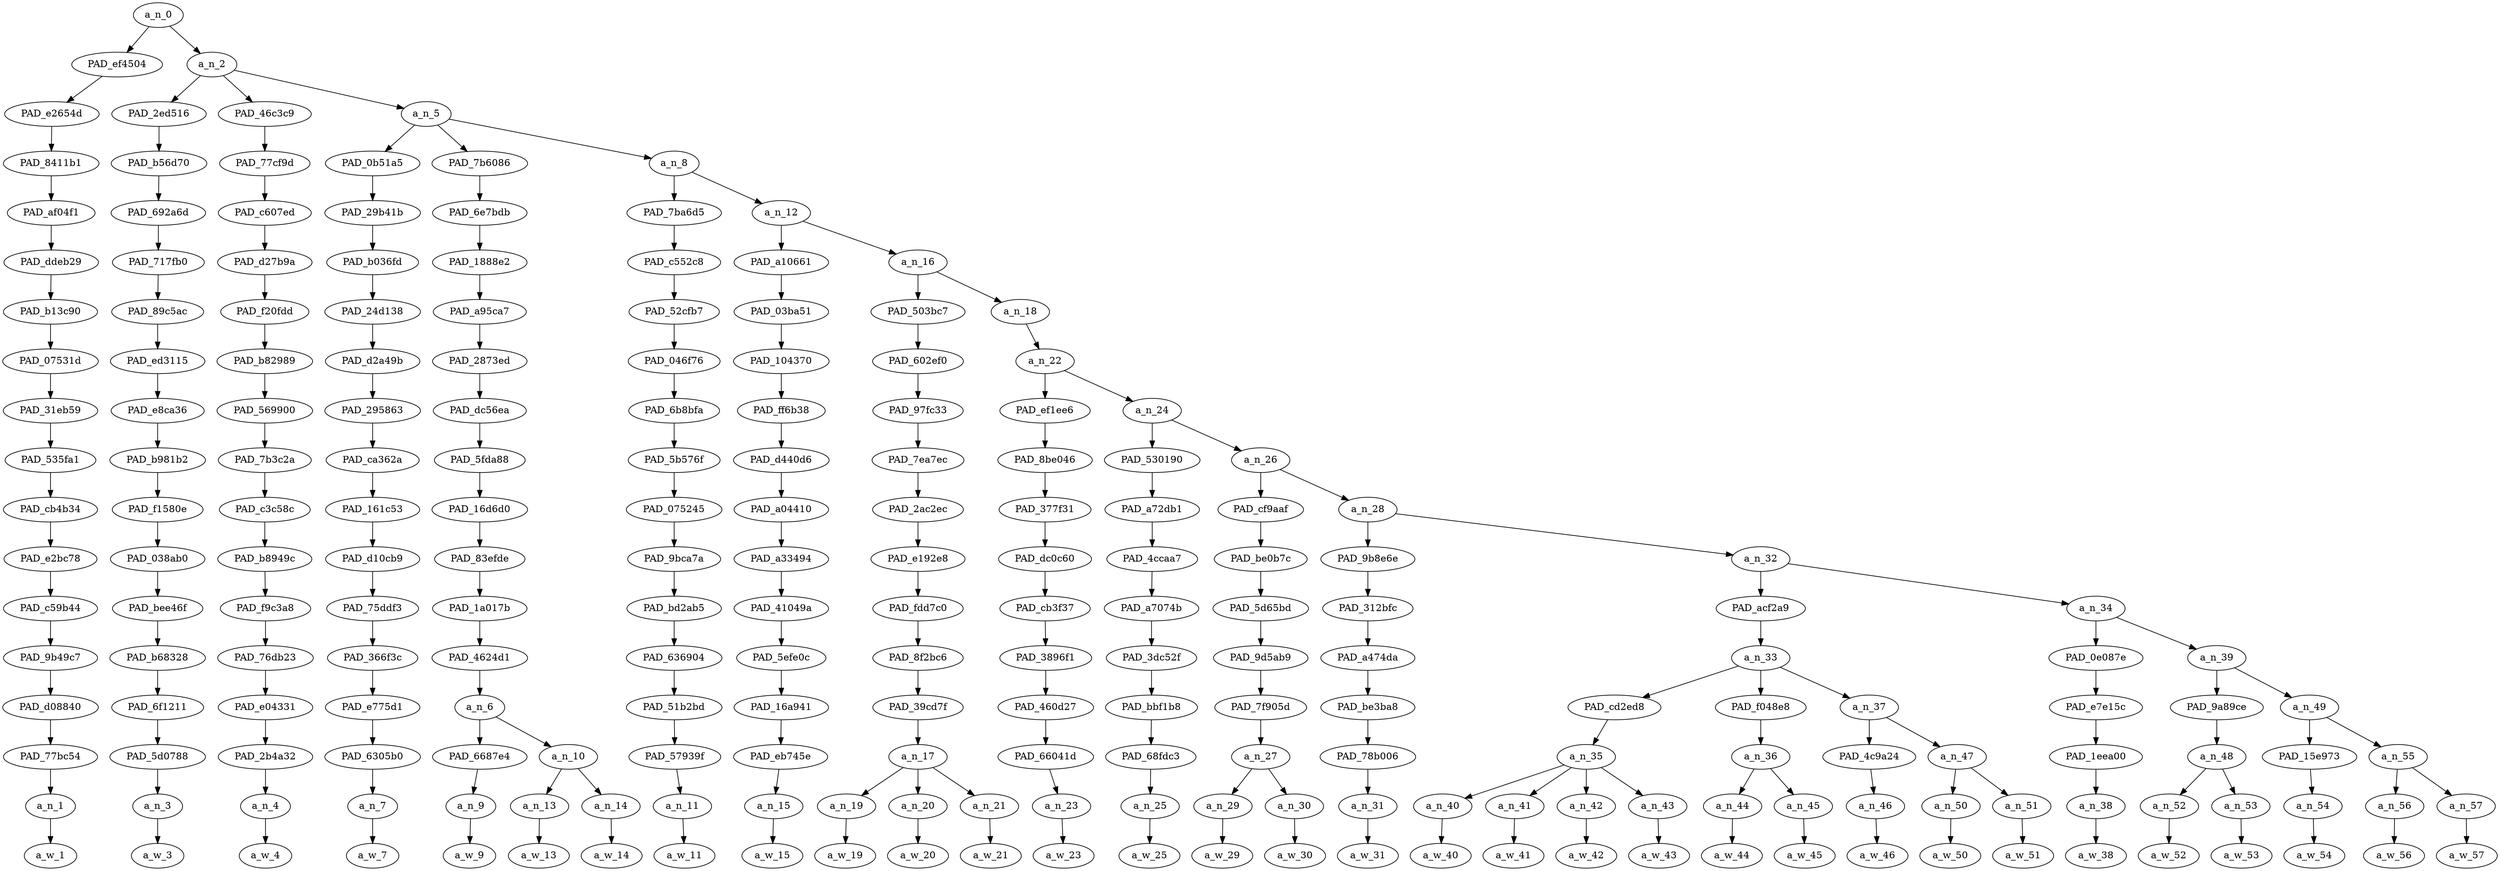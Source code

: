 strict digraph "" {
	a_n_0	[div_dir=1,
		index=0,
		level=17,
		pos="1.5109727647569446,17!",
		text_span="[0, 1, 2, 3, 4, 5, 6, 7, 8, 9, 10, 11, 12, 13, 14, 15, 16, 17, 18, 19, 20, 21, 22, 23, 24, 25, 26, 27, 28, 29, 30, 31]",
		value=0.99999999];
	PAD_ef4504	[div_dir=1,
		index=0,
		level=16,
		pos="0.0,16!",
		text_span="[0]",
		value=0.02960644];
	a_n_0 -> PAD_ef4504;
	a_n_2	[div_dir=1,
		index=1,
		level=16,
		pos="3.0219455295138893,16!",
		text_span="[1, 2, 3, 4, 5, 6, 7, 8, 9, 10, 11, 12, 13, 14, 15, 16, 17, 18, 19, 20, 21, 22, 23, 24, 25, 26, 27, 28, 29, 30, 31]",
		value=0.96975521];
	a_n_0 -> a_n_2;
	PAD_e2654d	[div_dir=1,
		index=0,
		level=15,
		pos="0.0,15!",
		text_span="[0]",
		value=0.02960644];
	PAD_ef4504 -> PAD_e2654d;
	PAD_8411b1	[div_dir=1,
		index=0,
		level=14,
		pos="0.0,14!",
		text_span="[0]",
		value=0.02960644];
	PAD_e2654d -> PAD_8411b1;
	PAD_af04f1	[div_dir=1,
		index=0,
		level=13,
		pos="0.0,13!",
		text_span="[0]",
		value=0.02960644];
	PAD_8411b1 -> PAD_af04f1;
	PAD_ddeb29	[div_dir=1,
		index=0,
		level=12,
		pos="0.0,12!",
		text_span="[0]",
		value=0.02960644];
	PAD_af04f1 -> PAD_ddeb29;
	PAD_b13c90	[div_dir=1,
		index=0,
		level=11,
		pos="0.0,11!",
		text_span="[0]",
		value=0.02960644];
	PAD_ddeb29 -> PAD_b13c90;
	PAD_07531d	[div_dir=1,
		index=0,
		level=10,
		pos="0.0,10!",
		text_span="[0]",
		value=0.02960644];
	PAD_b13c90 -> PAD_07531d;
	PAD_31eb59	[div_dir=1,
		index=0,
		level=9,
		pos="0.0,9!",
		text_span="[0]",
		value=0.02960644];
	PAD_07531d -> PAD_31eb59;
	PAD_535fa1	[div_dir=1,
		index=0,
		level=8,
		pos="0.0,8!",
		text_span="[0]",
		value=0.02960644];
	PAD_31eb59 -> PAD_535fa1;
	PAD_cb4b34	[div_dir=1,
		index=0,
		level=7,
		pos="0.0,7!",
		text_span="[0]",
		value=0.02960644];
	PAD_535fa1 -> PAD_cb4b34;
	PAD_e2bc78	[div_dir=1,
		index=0,
		level=6,
		pos="0.0,6!",
		text_span="[0]",
		value=0.02960644];
	PAD_cb4b34 -> PAD_e2bc78;
	PAD_c59b44	[div_dir=1,
		index=0,
		level=5,
		pos="0.0,5!",
		text_span="[0]",
		value=0.02960644];
	PAD_e2bc78 -> PAD_c59b44;
	PAD_9b49c7	[div_dir=1,
		index=0,
		level=4,
		pos="0.0,4!",
		text_span="[0]",
		value=0.02960644];
	PAD_c59b44 -> PAD_9b49c7;
	PAD_d08840	[div_dir=1,
		index=0,
		level=3,
		pos="0.0,3!",
		text_span="[0]",
		value=0.02960644];
	PAD_9b49c7 -> PAD_d08840;
	PAD_77bc54	[div_dir=1,
		index=0,
		level=2,
		pos="0.0,2!",
		text_span="[0]",
		value=0.02960644];
	PAD_d08840 -> PAD_77bc54;
	a_n_1	[div_dir=1,
		index=0,
		level=1,
		pos="0.0,1!",
		text_span="[0]",
		value=0.02960644];
	PAD_77bc54 -> a_n_1;
	a_w_1	[div_dir=0,
		index=0,
		level=0,
		pos="0,0!",
		text_span="[0]",
		value=i];
	a_n_1 -> a_w_1;
	PAD_2ed516	[div_dir=-1,
		index=1,
		level=15,
		pos="1.0,15!",
		text_span="[1]",
		value=0.02002562];
	a_n_2 -> PAD_2ed516;
	PAD_46c3c9	[div_dir=-1,
		index=2,
		level=15,
		pos="2.0,15!",
		text_span="[2]",
		value=0.01710871];
	a_n_2 -> PAD_46c3c9;
	a_n_5	[div_dir=1,
		index=3,
		level=15,
		pos="6.065836588541667,15!",
		text_span="[3, 4, 5, 6, 7, 8, 9, 10, 11, 12, 13, 14, 15, 16, 17, 18, 19, 20, 21, 22, 23, 24, 25, 26, 27, 28, 29, 30, 31]",
		value=0.93202121];
	a_n_2 -> a_n_5;
	PAD_b56d70	[div_dir=-1,
		index=1,
		level=14,
		pos="1.0,14!",
		text_span="[1]",
		value=0.02002562];
	PAD_2ed516 -> PAD_b56d70;
	PAD_692a6d	[div_dir=-1,
		index=1,
		level=13,
		pos="1.0,13!",
		text_span="[1]",
		value=0.02002562];
	PAD_b56d70 -> PAD_692a6d;
	PAD_717fb0	[div_dir=-1,
		index=1,
		level=12,
		pos="1.0,12!",
		text_span="[1]",
		value=0.02002562];
	PAD_692a6d -> PAD_717fb0;
	PAD_89c5ac	[div_dir=-1,
		index=1,
		level=11,
		pos="1.0,11!",
		text_span="[1]",
		value=0.02002562];
	PAD_717fb0 -> PAD_89c5ac;
	PAD_ed3115	[div_dir=-1,
		index=1,
		level=10,
		pos="1.0,10!",
		text_span="[1]",
		value=0.02002562];
	PAD_89c5ac -> PAD_ed3115;
	PAD_e8ca36	[div_dir=-1,
		index=1,
		level=9,
		pos="1.0,9!",
		text_span="[1]",
		value=0.02002562];
	PAD_ed3115 -> PAD_e8ca36;
	PAD_b981b2	[div_dir=-1,
		index=1,
		level=8,
		pos="1.0,8!",
		text_span="[1]",
		value=0.02002562];
	PAD_e8ca36 -> PAD_b981b2;
	PAD_f1580e	[div_dir=-1,
		index=1,
		level=7,
		pos="1.0,7!",
		text_span="[1]",
		value=0.02002562];
	PAD_b981b2 -> PAD_f1580e;
	PAD_038ab0	[div_dir=-1,
		index=1,
		level=6,
		pos="1.0,6!",
		text_span="[1]",
		value=0.02002562];
	PAD_f1580e -> PAD_038ab0;
	PAD_bee46f	[div_dir=-1,
		index=1,
		level=5,
		pos="1.0,5!",
		text_span="[1]",
		value=0.02002562];
	PAD_038ab0 -> PAD_bee46f;
	PAD_b68328	[div_dir=-1,
		index=1,
		level=4,
		pos="1.0,4!",
		text_span="[1]",
		value=0.02002562];
	PAD_bee46f -> PAD_b68328;
	PAD_6f1211	[div_dir=-1,
		index=1,
		level=3,
		pos="1.0,3!",
		text_span="[1]",
		value=0.02002562];
	PAD_b68328 -> PAD_6f1211;
	PAD_5d0788	[div_dir=-1,
		index=1,
		level=2,
		pos="1.0,2!",
		text_span="[1]",
		value=0.02002562];
	PAD_6f1211 -> PAD_5d0788;
	a_n_3	[div_dir=-1,
		index=1,
		level=1,
		pos="1.0,1!",
		text_span="[1]",
		value=0.02002562];
	PAD_5d0788 -> a_n_3;
	a_w_3	[div_dir=0,
		index=1,
		level=0,
		pos="1,0!",
		text_span="[1]",
		value=did];
	a_n_3 -> a_w_3;
	PAD_77cf9d	[div_dir=-1,
		index=2,
		level=14,
		pos="2.0,14!",
		text_span="[2]",
		value=0.01710871];
	PAD_46c3c9 -> PAD_77cf9d;
	PAD_c607ed	[div_dir=-1,
		index=2,
		level=13,
		pos="2.0,13!",
		text_span="[2]",
		value=0.01710871];
	PAD_77cf9d -> PAD_c607ed;
	PAD_d27b9a	[div_dir=-1,
		index=2,
		level=12,
		pos="2.0,12!",
		text_span="[2]",
		value=0.01710871];
	PAD_c607ed -> PAD_d27b9a;
	PAD_f20fdd	[div_dir=-1,
		index=2,
		level=11,
		pos="2.0,11!",
		text_span="[2]",
		value=0.01710871];
	PAD_d27b9a -> PAD_f20fdd;
	PAD_b82989	[div_dir=-1,
		index=2,
		level=10,
		pos="2.0,10!",
		text_span="[2]",
		value=0.01710871];
	PAD_f20fdd -> PAD_b82989;
	PAD_569900	[div_dir=-1,
		index=2,
		level=9,
		pos="2.0,9!",
		text_span="[2]",
		value=0.01710871];
	PAD_b82989 -> PAD_569900;
	PAD_7b3c2a	[div_dir=-1,
		index=2,
		level=8,
		pos="2.0,8!",
		text_span="[2]",
		value=0.01710871];
	PAD_569900 -> PAD_7b3c2a;
	PAD_c3c58c	[div_dir=-1,
		index=2,
		level=7,
		pos="2.0,7!",
		text_span="[2]",
		value=0.01710871];
	PAD_7b3c2a -> PAD_c3c58c;
	PAD_b8949c	[div_dir=-1,
		index=2,
		level=6,
		pos="2.0,6!",
		text_span="[2]",
		value=0.01710871];
	PAD_c3c58c -> PAD_b8949c;
	PAD_f9c3a8	[div_dir=-1,
		index=2,
		level=5,
		pos="2.0,5!",
		text_span="[2]",
		value=0.01710871];
	PAD_b8949c -> PAD_f9c3a8;
	PAD_76db23	[div_dir=-1,
		index=2,
		level=4,
		pos="2.0,4!",
		text_span="[2]",
		value=0.01710871];
	PAD_f9c3a8 -> PAD_76db23;
	PAD_e04331	[div_dir=-1,
		index=2,
		level=3,
		pos="2.0,3!",
		text_span="[2]",
		value=0.01710871];
	PAD_76db23 -> PAD_e04331;
	PAD_2b4a32	[div_dir=-1,
		index=2,
		level=2,
		pos="2.0,2!",
		text_span="[2]",
		value=0.01710871];
	PAD_e04331 -> PAD_2b4a32;
	a_n_4	[div_dir=-1,
		index=2,
		level=1,
		pos="2.0,1!",
		text_span="[2]",
		value=0.01710871];
	PAD_2b4a32 -> a_n_4;
	a_w_4	[div_dir=0,
		index=2,
		level=0,
		pos="2,0!",
		text_span="[2]",
		value=not];
	a_n_4 -> a_w_4;
	PAD_0b51a5	[div_dir=1,
		index=4,
		level=14,
		pos="6.0,14!",
		text_span="[6]",
		value=0.01868233];
	a_n_5 -> PAD_0b51a5;
	PAD_7b6086	[div_dir=1,
		index=3,
		level=14,
		pos="3.75,14!",
		text_span="[3, 4, 5]",
		value=0.07658399];
	a_n_5 -> PAD_7b6086;
	a_n_8	[div_dir=1,
		index=5,
		level=14,
		pos="8.447509765625,14!",
		text_span="[7, 8, 9, 10, 11, 12, 13, 14, 15, 16, 17, 18, 19, 20, 21, 22, 23, 24, 25, 26, 27, 28, 29, 30, 31]",
		value=0.83612516];
	a_n_5 -> a_n_8;
	PAD_29b41b	[div_dir=1,
		index=4,
		level=13,
		pos="6.0,13!",
		text_span="[6]",
		value=0.01868233];
	PAD_0b51a5 -> PAD_29b41b;
	PAD_b036fd	[div_dir=1,
		index=4,
		level=12,
		pos="6.0,12!",
		text_span="[6]",
		value=0.01868233];
	PAD_29b41b -> PAD_b036fd;
	PAD_24d138	[div_dir=1,
		index=4,
		level=11,
		pos="6.0,11!",
		text_span="[6]",
		value=0.01868233];
	PAD_b036fd -> PAD_24d138;
	PAD_d2a49b	[div_dir=1,
		index=4,
		level=10,
		pos="6.0,10!",
		text_span="[6]",
		value=0.01868233];
	PAD_24d138 -> PAD_d2a49b;
	PAD_295863	[div_dir=1,
		index=4,
		level=9,
		pos="6.0,9!",
		text_span="[6]",
		value=0.01868233];
	PAD_d2a49b -> PAD_295863;
	PAD_ca362a	[div_dir=1,
		index=4,
		level=8,
		pos="6.0,8!",
		text_span="[6]",
		value=0.01868233];
	PAD_295863 -> PAD_ca362a;
	PAD_161c53	[div_dir=1,
		index=4,
		level=7,
		pos="6.0,7!",
		text_span="[6]",
		value=0.01868233];
	PAD_ca362a -> PAD_161c53;
	PAD_d10cb9	[div_dir=1,
		index=4,
		level=6,
		pos="6.0,6!",
		text_span="[6]",
		value=0.01868233];
	PAD_161c53 -> PAD_d10cb9;
	PAD_75ddf3	[div_dir=1,
		index=4,
		level=5,
		pos="6.0,5!",
		text_span="[6]",
		value=0.01868233];
	PAD_d10cb9 -> PAD_75ddf3;
	PAD_366f3c	[div_dir=1,
		index=4,
		level=4,
		pos="6.0,4!",
		text_span="[6]",
		value=0.01868233];
	PAD_75ddf3 -> PAD_366f3c;
	PAD_e775d1	[div_dir=1,
		index=4,
		level=3,
		pos="6.0,3!",
		text_span="[6]",
		value=0.01868233];
	PAD_366f3c -> PAD_e775d1;
	PAD_6305b0	[div_dir=1,
		index=5,
		level=2,
		pos="6.0,2!",
		text_span="[6]",
		value=0.01868233];
	PAD_e775d1 -> PAD_6305b0;
	a_n_7	[div_dir=1,
		index=6,
		level=1,
		pos="6.0,1!",
		text_span="[6]",
		value=0.01868233];
	PAD_6305b0 -> a_n_7;
	a_w_7	[div_dir=0,
		index=6,
		level=0,
		pos="6,0!",
		text_span="[6]",
		value=nor];
	a_n_7 -> a_w_7;
	PAD_6e7bdb	[div_dir=1,
		index=3,
		level=13,
		pos="3.75,13!",
		text_span="[3, 4, 5]",
		value=0.07658399];
	PAD_7b6086 -> PAD_6e7bdb;
	PAD_1888e2	[div_dir=1,
		index=3,
		level=12,
		pos="3.75,12!",
		text_span="[3, 4, 5]",
		value=0.07658399];
	PAD_6e7bdb -> PAD_1888e2;
	PAD_a95ca7	[div_dir=1,
		index=3,
		level=11,
		pos="3.75,11!",
		text_span="[3, 4, 5]",
		value=0.07658399];
	PAD_1888e2 -> PAD_a95ca7;
	PAD_2873ed	[div_dir=1,
		index=3,
		level=10,
		pos="3.75,10!",
		text_span="[3, 4, 5]",
		value=0.07658399];
	PAD_a95ca7 -> PAD_2873ed;
	PAD_dc56ea	[div_dir=1,
		index=3,
		level=9,
		pos="3.75,9!",
		text_span="[3, 4, 5]",
		value=0.07658399];
	PAD_2873ed -> PAD_dc56ea;
	PAD_5fda88	[div_dir=1,
		index=3,
		level=8,
		pos="3.75,8!",
		text_span="[3, 4, 5]",
		value=0.07658399];
	PAD_dc56ea -> PAD_5fda88;
	PAD_16d6d0	[div_dir=1,
		index=3,
		level=7,
		pos="3.75,7!",
		text_span="[3, 4, 5]",
		value=0.07658399];
	PAD_5fda88 -> PAD_16d6d0;
	PAD_83efde	[div_dir=1,
		index=3,
		level=6,
		pos="3.75,6!",
		text_span="[3, 4, 5]",
		value=0.07658399];
	PAD_16d6d0 -> PAD_83efde;
	PAD_1a017b	[div_dir=1,
		index=3,
		level=5,
		pos="3.75,5!",
		text_span="[3, 4, 5]",
		value=0.07658399];
	PAD_83efde -> PAD_1a017b;
	PAD_4624d1	[div_dir=1,
		index=3,
		level=4,
		pos="3.75,4!",
		text_span="[3, 4, 5]",
		value=0.07658399];
	PAD_1a017b -> PAD_4624d1;
	a_n_6	[div_dir=1,
		index=3,
		level=3,
		pos="3.75,3!",
		text_span="[3, 4, 5]",
		value=0.07658399];
	PAD_4624d1 -> a_n_6;
	PAD_6687e4	[div_dir=1,
		index=3,
		level=2,
		pos="3.0,2!",
		text_span="[3]",
		value=0.02131517];
	a_n_6 -> PAD_6687e4;
	a_n_10	[div_dir=1,
		index=4,
		level=2,
		pos="4.5,2!",
		text_span="[4, 5]",
		value=0.05513749];
	a_n_6 -> a_n_10;
	a_n_9	[div_dir=1,
		index=3,
		level=1,
		pos="3.0,1!",
		text_span="[3]",
		value=0.02131517];
	PAD_6687e4 -> a_n_9;
	a_w_9	[div_dir=0,
		index=3,
		level=0,
		pos="3,0!",
		text_span="[3]",
		value=ask];
	a_n_9 -> a_w_9;
	a_n_13	[div_dir=1,
		index=4,
		level=1,
		pos="4.0,1!",
		text_span="[4]",
		value=0.02720914];
	a_n_10 -> a_n_13;
	a_n_14	[div_dir=1,
		index=5,
		level=1,
		pos="5.0,1!",
		text_span="[5]",
		value=0.02777669];
	a_n_10 -> a_n_14;
	a_w_13	[div_dir=0,
		index=4,
		level=0,
		pos="4,0!",
		text_span="[4]",
		value=shit];
	a_n_13 -> a_w_13;
	a_w_14	[div_dir=0,
		index=5,
		level=0,
		pos="5,0!",
		text_span="[5]",
		value=lip];
	a_n_14 -> a_w_14;
	PAD_7ba6d5	[div_dir=1,
		index=5,
		level=13,
		pos="7.0,13!",
		text_span="[7]",
		value=0.01632071];
	a_n_8 -> PAD_7ba6d5;
	a_n_12	[div_dir=1,
		index=6,
		level=13,
		pos="9.89501953125,13!",
		text_span="[8, 9, 10, 11, 12, 13, 14, 15, 16, 17, 18, 19, 20, 21, 22, 23, 24, 25, 26, 27, 28, 29, 30, 31]",
		value=0.81919196];
	a_n_8 -> a_n_12;
	PAD_c552c8	[div_dir=1,
		index=5,
		level=12,
		pos="7.0,12!",
		text_span="[7]",
		value=0.01632071];
	PAD_7ba6d5 -> PAD_c552c8;
	PAD_52cfb7	[div_dir=1,
		index=5,
		level=11,
		pos="7.0,11!",
		text_span="[7]",
		value=0.01632071];
	PAD_c552c8 -> PAD_52cfb7;
	PAD_046f76	[div_dir=1,
		index=5,
		level=10,
		pos="7.0,10!",
		text_span="[7]",
		value=0.01632071];
	PAD_52cfb7 -> PAD_046f76;
	PAD_6b8bfa	[div_dir=1,
		index=5,
		level=9,
		pos="7.0,9!",
		text_span="[7]",
		value=0.01632071];
	PAD_046f76 -> PAD_6b8bfa;
	PAD_5b576f	[div_dir=1,
		index=5,
		level=8,
		pos="7.0,8!",
		text_span="[7]",
		value=0.01632071];
	PAD_6b8bfa -> PAD_5b576f;
	PAD_075245	[div_dir=1,
		index=5,
		level=7,
		pos="7.0,7!",
		text_span="[7]",
		value=0.01632071];
	PAD_5b576f -> PAD_075245;
	PAD_9bca7a	[div_dir=1,
		index=5,
		level=6,
		pos="7.0,6!",
		text_span="[7]",
		value=0.01632071];
	PAD_075245 -> PAD_9bca7a;
	PAD_bd2ab5	[div_dir=1,
		index=5,
		level=5,
		pos="7.0,5!",
		text_span="[7]",
		value=0.01632071];
	PAD_9bca7a -> PAD_bd2ab5;
	PAD_636904	[div_dir=1,
		index=5,
		level=4,
		pos="7.0,4!",
		text_span="[7]",
		value=0.01632071];
	PAD_bd2ab5 -> PAD_636904;
	PAD_51b2bd	[div_dir=1,
		index=5,
		level=3,
		pos="7.0,3!",
		text_span="[7]",
		value=0.01632071];
	PAD_636904 -> PAD_51b2bd;
	PAD_57939f	[div_dir=1,
		index=6,
		level=2,
		pos="7.0,2!",
		text_span="[7]",
		value=0.01632071];
	PAD_51b2bd -> PAD_57939f;
	a_n_11	[div_dir=1,
		index=7,
		level=1,
		pos="7.0,1!",
		text_span="[7]",
		value=0.01632071];
	PAD_57939f -> a_n_11;
	a_w_11	[div_dir=0,
		index=7,
		level=0,
		pos="7,0!",
		text_span="[7]",
		value=care];
	a_n_11 -> a_w_11;
	PAD_a10661	[div_dir=1,
		index=6,
		level=12,
		pos="8.0,12!",
		text_span="[8]",
		value=0.01563199];
	a_n_12 -> PAD_a10661;
	a_n_16	[div_dir=1,
		index=7,
		level=12,
		pos="11.7900390625,12!",
		text_span="[9, 10, 11, 12, 13, 14, 15, 16, 17, 18, 19, 20, 21, 22, 23, 24, 25, 26, 27, 28, 29, 30, 31]",
		value=0.80295313];
	a_n_12 -> a_n_16;
	PAD_03ba51	[div_dir=1,
		index=6,
		level=11,
		pos="8.0,11!",
		text_span="[8]",
		value=0.01563199];
	PAD_a10661 -> PAD_03ba51;
	PAD_104370	[div_dir=1,
		index=6,
		level=10,
		pos="8.0,10!",
		text_span="[8]",
		value=0.01563199];
	PAD_03ba51 -> PAD_104370;
	PAD_ff6b38	[div_dir=1,
		index=6,
		level=9,
		pos="8.0,9!",
		text_span="[8]",
		value=0.01563199];
	PAD_104370 -> PAD_ff6b38;
	PAD_d440d6	[div_dir=1,
		index=6,
		level=8,
		pos="8.0,8!",
		text_span="[8]",
		value=0.01563199];
	PAD_ff6b38 -> PAD_d440d6;
	PAD_a04410	[div_dir=1,
		index=6,
		level=7,
		pos="8.0,7!",
		text_span="[8]",
		value=0.01563199];
	PAD_d440d6 -> PAD_a04410;
	PAD_a33494	[div_dir=1,
		index=6,
		level=6,
		pos="8.0,6!",
		text_span="[8]",
		value=0.01563199];
	PAD_a04410 -> PAD_a33494;
	PAD_41049a	[div_dir=1,
		index=6,
		level=5,
		pos="8.0,5!",
		text_span="[8]",
		value=0.01563199];
	PAD_a33494 -> PAD_41049a;
	PAD_5efe0c	[div_dir=1,
		index=6,
		level=4,
		pos="8.0,4!",
		text_span="[8]",
		value=0.01563199];
	PAD_41049a -> PAD_5efe0c;
	PAD_16a941	[div_dir=1,
		index=6,
		level=3,
		pos="8.0,3!",
		text_span="[8]",
		value=0.01563199];
	PAD_5efe0c -> PAD_16a941;
	PAD_eb745e	[div_dir=1,
		index=7,
		level=2,
		pos="8.0,2!",
		text_span="[8]",
		value=0.01563199];
	PAD_16a941 -> PAD_eb745e;
	a_n_15	[div_dir=1,
		index=8,
		level=1,
		pos="8.0,1!",
		text_span="[8]",
		value=0.01563199];
	PAD_eb745e -> a_n_15;
	a_w_15	[div_dir=0,
		index=8,
		level=0,
		pos="8,0!",
		text_span="[8]",
		value=what];
	a_n_15 -> a_w_15;
	PAD_503bc7	[div_dir=1,
		index=7,
		level=11,
		pos="10.0,11!",
		text_span="[9, 10, 11]",
		value=0.06435684];
	a_n_16 -> PAD_503bc7;
	a_n_18	[div_dir=1,
		index=8,
		level=11,
		pos="13.580078125,11!",
		text_span="[12, 13, 14, 15, 16, 17, 18, 19, 20, 21, 22, 23, 24, 25, 26, 27, 28, 29, 30, 31]",
		value=0.73799173];
	a_n_16 -> a_n_18;
	PAD_602ef0	[div_dir=1,
		index=7,
		level=10,
		pos="10.0,10!",
		text_span="[9, 10, 11]",
		value=0.06435684];
	PAD_503bc7 -> PAD_602ef0;
	PAD_97fc33	[div_dir=1,
		index=7,
		level=9,
		pos="10.0,9!",
		text_span="[9, 10, 11]",
		value=0.06435684];
	PAD_602ef0 -> PAD_97fc33;
	PAD_7ea7ec	[div_dir=1,
		index=7,
		level=8,
		pos="10.0,8!",
		text_span="[9, 10, 11]",
		value=0.06435684];
	PAD_97fc33 -> PAD_7ea7ec;
	PAD_2ac2ec	[div_dir=1,
		index=7,
		level=7,
		pos="10.0,7!",
		text_span="[9, 10, 11]",
		value=0.06435684];
	PAD_7ea7ec -> PAD_2ac2ec;
	PAD_e192e8	[div_dir=1,
		index=7,
		level=6,
		pos="10.0,6!",
		text_span="[9, 10, 11]",
		value=0.06435684];
	PAD_2ac2ec -> PAD_e192e8;
	PAD_fdd7c0	[div_dir=1,
		index=7,
		level=5,
		pos="10.0,5!",
		text_span="[9, 10, 11]",
		value=0.06435684];
	PAD_e192e8 -> PAD_fdd7c0;
	PAD_8f2bc6	[div_dir=1,
		index=7,
		level=4,
		pos="10.0,4!",
		text_span="[9, 10, 11]",
		value=0.06435684];
	PAD_fdd7c0 -> PAD_8f2bc6;
	PAD_39cd7f	[div_dir=1,
		index=7,
		level=3,
		pos="10.0,3!",
		text_span="[9, 10, 11]",
		value=0.06435684];
	PAD_8f2bc6 -> PAD_39cd7f;
	a_n_17	[div_dir=1,
		index=8,
		level=2,
		pos="10.0,2!",
		text_span="[9, 10, 11]",
		value=0.06435684];
	PAD_39cd7f -> a_n_17;
	a_n_19	[div_dir=1,
		index=9,
		level=1,
		pos="9.0,1!",
		text_span="[9]",
		value=0.01975381];
	a_n_17 -> a_n_19;
	a_n_20	[div_dir=1,
		index=10,
		level=1,
		pos="10.0,1!",
		text_span="[10]",
		value=0.02135908];
	a_n_17 -> a_n_20;
	a_n_21	[div_dir=-1,
		index=11,
		level=1,
		pos="11.0,1!",
		text_span="[11]",
		value=0.02310717];
	a_n_17 -> a_n_21;
	a_w_19	[div_dir=0,
		index=9,
		level=0,
		pos="9,0!",
		text_span="[9]",
		value=your];
	a_n_19 -> a_w_19;
	a_w_20	[div_dir=0,
		index=10,
		level=0,
		pos="10,0!",
		text_span="[10]",
		value=political];
	a_n_20 -> a_w_20;
	a_w_21	[div_dir=0,
		index=11,
		level=0,
		pos="11,0!",
		text_span="[11]",
		value=persuasion];
	a_n_21 -> a_w_21;
	a_n_22	[div_dir=1,
		index=8,
		level=10,
		pos="13.580078125,10!",
		text_span="[12, 13, 14, 15, 16, 17, 18, 19, 20, 21, 22, 23, 24, 25, 26, 27, 28, 29, 30, 31]",
		value=0.73739960];
	a_n_18 -> a_n_22;
	PAD_ef1ee6	[div_dir=1,
		index=8,
		level=9,
		pos="12.0,9!",
		text_span="[12]",
		value=0.02097756];
	a_n_22 -> PAD_ef1ee6;
	a_n_24	[div_dir=1,
		index=9,
		level=9,
		pos="15.16015625,9!",
		text_span="[13, 14, 15, 16, 17, 18, 19, 20, 21, 22, 23, 24, 25, 26, 27, 28, 29, 30, 31]",
		value=0.71582990];
	a_n_22 -> a_n_24;
	PAD_8be046	[div_dir=1,
		index=8,
		level=8,
		pos="12.0,8!",
		text_span="[12]",
		value=0.02097756];
	PAD_ef1ee6 -> PAD_8be046;
	PAD_377f31	[div_dir=1,
		index=8,
		level=7,
		pos="12.0,7!",
		text_span="[12]",
		value=0.02097756];
	PAD_8be046 -> PAD_377f31;
	PAD_dc0c60	[div_dir=1,
		index=8,
		level=6,
		pos="12.0,6!",
		text_span="[12]",
		value=0.02097756];
	PAD_377f31 -> PAD_dc0c60;
	PAD_cb3f37	[div_dir=1,
		index=8,
		level=5,
		pos="12.0,5!",
		text_span="[12]",
		value=0.02097756];
	PAD_dc0c60 -> PAD_cb3f37;
	PAD_3896f1	[div_dir=1,
		index=8,
		level=4,
		pos="12.0,4!",
		text_span="[12]",
		value=0.02097756];
	PAD_cb3f37 -> PAD_3896f1;
	PAD_460d27	[div_dir=1,
		index=8,
		level=3,
		pos="12.0,3!",
		text_span="[12]",
		value=0.02097756];
	PAD_3896f1 -> PAD_460d27;
	PAD_66041d	[div_dir=1,
		index=9,
		level=2,
		pos="12.0,2!",
		text_span="[12]",
		value=0.02097756];
	PAD_460d27 -> PAD_66041d;
	a_n_23	[div_dir=1,
		index=12,
		level=1,
		pos="12.0,1!",
		text_span="[12]",
		value=0.02097756];
	PAD_66041d -> a_n_23;
	a_w_23	[div_dir=0,
		index=12,
		level=0,
		pos="12,0!",
		text_span="[12]",
		value=you];
	a_n_23 -> a_w_23;
	PAD_530190	[div_dir=1,
		index=9,
		level=8,
		pos="13.0,8!",
		text_span="[13]",
		value=0.01888606];
	a_n_24 -> PAD_530190;
	a_n_26	[div_dir=1,
		index=10,
		level=8,
		pos="17.3203125,8!",
		text_span="[14, 15, 16, 17, 18, 19, 20, 21, 22, 23, 24, 25, 26, 27, 28, 29, 30, 31]",
		value=0.69636115];
	a_n_24 -> a_n_26;
	PAD_a72db1	[div_dir=1,
		index=9,
		level=7,
		pos="13.0,7!",
		text_span="[13]",
		value=0.01888606];
	PAD_530190 -> PAD_a72db1;
	PAD_4ccaa7	[div_dir=1,
		index=9,
		level=6,
		pos="13.0,6!",
		text_span="[13]",
		value=0.01888606];
	PAD_a72db1 -> PAD_4ccaa7;
	PAD_a7074b	[div_dir=1,
		index=9,
		level=5,
		pos="13.0,5!",
		text_span="[13]",
		value=0.01888606];
	PAD_4ccaa7 -> PAD_a7074b;
	PAD_3dc52f	[div_dir=1,
		index=9,
		level=4,
		pos="13.0,4!",
		text_span="[13]",
		value=0.01888606];
	PAD_a7074b -> PAD_3dc52f;
	PAD_bbf1b8	[div_dir=1,
		index=9,
		level=3,
		pos="13.0,3!",
		text_span="[13]",
		value=0.01888606];
	PAD_3dc52f -> PAD_bbf1b8;
	PAD_68fdc3	[div_dir=1,
		index=10,
		level=2,
		pos="13.0,2!",
		text_span="[13]",
		value=0.01888606];
	PAD_bbf1b8 -> PAD_68fdc3;
	a_n_25	[div_dir=1,
		index=13,
		level=1,
		pos="13.0,1!",
		text_span="[13]",
		value=0.01888606];
	PAD_68fdc3 -> a_n_25;
	a_w_25	[div_dir=0,
		index=13,
		level=0,
		pos="13,0!",
		text_span="[13]",
		value=are];
	a_n_25 -> a_w_25;
	PAD_cf9aaf	[div_dir=1,
		index=10,
		level=7,
		pos="14.5,7!",
		text_span="[14, 15]",
		value=0.08211450];
	a_n_26 -> PAD_cf9aaf;
	a_n_28	[div_dir=1,
		index=11,
		level=7,
		pos="20.140625,7!",
		text_span="[16, 17, 18, 19, 20, 21, 22, 23, 24, 25, 26, 27, 28, 29, 30, 31]",
		value=0.61366544];
	a_n_26 -> a_n_28;
	PAD_be0b7c	[div_dir=1,
		index=10,
		level=6,
		pos="14.5,6!",
		text_span="[14, 15]",
		value=0.08211450];
	PAD_cf9aaf -> PAD_be0b7c;
	PAD_5d65bd	[div_dir=1,
		index=10,
		level=5,
		pos="14.5,5!",
		text_span="[14, 15]",
		value=0.08211450];
	PAD_be0b7c -> PAD_5d65bd;
	PAD_9d5ab9	[div_dir=1,
		index=10,
		level=4,
		pos="14.5,4!",
		text_span="[14, 15]",
		value=0.08211450];
	PAD_5d65bd -> PAD_9d5ab9;
	PAD_7f905d	[div_dir=1,
		index=10,
		level=3,
		pos="14.5,3!",
		text_span="[14, 15]",
		value=0.08211450];
	PAD_9d5ab9 -> PAD_7f905d;
	a_n_27	[div_dir=1,
		index=11,
		level=2,
		pos="14.5,2!",
		text_span="[14, 15]",
		value=0.08211450];
	PAD_7f905d -> a_n_27;
	a_n_29	[div_dir=1,
		index=14,
		level=1,
		pos="14.0,1!",
		text_span="[14]",
		value=0.02156836];
	a_n_27 -> a_n_29;
	a_n_30	[div_dir=1,
		index=15,
		level=1,
		pos="15.0,1!",
		text_span="[15]",
		value=0.06035412];
	a_n_27 -> a_n_30;
	a_w_29	[div_dir=0,
		index=14,
		level=0,
		pos="14,0!",
		text_span="[14]",
		value=a];
	a_n_29 -> a_w_29;
	a_w_30	[div_dir=0,
		index=15,
		level=0,
		pos="15,0!",
		text_span="[15]",
		value=dickwad];
	a_n_30 -> a_w_30;
	PAD_9b8e6e	[div_dir=1,
		index=11,
		level=6,
		pos="16.0,6!",
		text_span="[16]",
		value=0.02118002];
	a_n_28 -> PAD_9b8e6e;
	a_n_32	[div_dir=1,
		index=12,
		level=6,
		pos="24.28125,6!",
		text_span="[17, 18, 19, 20, 21, 22, 23, 24, 25, 26, 27, 28, 29, 30, 31]",
		value=0.59193633];
	a_n_28 -> a_n_32;
	PAD_312bfc	[div_dir=1,
		index=11,
		level=5,
		pos="16.0,5!",
		text_span="[16]",
		value=0.02118002];
	PAD_9b8e6e -> PAD_312bfc;
	PAD_a474da	[div_dir=1,
		index=11,
		level=4,
		pos="16.0,4!",
		text_span="[16]",
		value=0.02118002];
	PAD_312bfc -> PAD_a474da;
	PAD_be3ba8	[div_dir=1,
		index=11,
		level=3,
		pos="16.0,3!",
		text_span="[16]",
		value=0.02118002];
	PAD_a474da -> PAD_be3ba8;
	PAD_78b006	[div_dir=1,
		index=12,
		level=2,
		pos="16.0,2!",
		text_span="[16]",
		value=0.02118002];
	PAD_be3ba8 -> PAD_78b006;
	a_n_31	[div_dir=1,
		index=16,
		level=1,
		pos="16.0,1!",
		text_span="[16]",
		value=0.02118002];
	PAD_78b006 -> a_n_31;
	a_w_31	[div_dir=0,
		index=16,
		level=0,
		pos="16,0!",
		text_span="[16]",
		value=that];
	a_n_31 -> a_w_31;
	PAD_acf2a9	[div_dir=1,
		index=12,
		level=5,
		pos="21.25,5!",
		text_span="[17, 18, 19, 20, 21, 22, 23, 24, 25]",
		value=0.25313331];
	a_n_32 -> PAD_acf2a9;
	a_n_34	[div_dir=1,
		index=13,
		level=5,
		pos="27.3125,5!",
		text_span="[26, 27, 28, 29, 30, 31]",
		value=0.33824278];
	a_n_32 -> a_n_34;
	a_n_33	[div_dir=1,
		index=12,
		level=4,
		pos="21.25,4!",
		text_span="[17, 18, 19, 20, 21, 22, 23, 24, 25]",
		value=0.25313331];
	PAD_acf2a9 -> a_n_33;
	PAD_cd2ed8	[div_dir=1,
		index=12,
		level=3,
		pos="18.5,3!",
		text_span="[17, 18, 19, 20]",
		value=0.13275048];
	a_n_33 -> PAD_cd2ed8;
	PAD_f048e8	[div_dir=1,
		index=13,
		level=3,
		pos="21.5,3!",
		text_span="[21, 22]",
		value=0.05935851];
	a_n_33 -> PAD_f048e8;
	a_n_37	[div_dir=1,
		index=14,
		level=3,
		pos="23.75,3!",
		text_span="[23, 24, 25]",
		value=0.06088499];
	a_n_33 -> a_n_37;
	a_n_35	[div_dir=1,
		index=13,
		level=2,
		pos="18.5,2!",
		text_span="[17, 18, 19, 20]",
		value=0.13275048];
	PAD_cd2ed8 -> a_n_35;
	a_n_40	[div_dir=1,
		index=17,
		level=1,
		pos="17.0,1!",
		text_span="[17]",
		value=0.01913703];
	a_n_35 -> a_n_40;
	a_n_41	[div_dir=-1,
		index=18,
		level=1,
		pos="18.0,1!",
		text_span="[18]",
		value=0.02606250];
	a_n_35 -> a_n_41;
	a_n_42	[div_dir=1,
		index=19,
		level=1,
		pos="19.0,1!",
		text_span="[19]",
		value=0.03609853];
	a_n_35 -> a_n_42;
	a_n_43	[div_dir=-1,
		index=20,
		level=1,
		pos="20.0,1!",
		text_span="[20]",
		value=0.05137603];
	a_n_35 -> a_n_43;
	a_w_40	[div_dir=0,
		index=17,
		level=0,
		pos="17,0!",
		text_span="[17]",
		value=a1];
	a_n_40 -> a_w_40;
	a_w_41	[div_dir=0,
		index=18,
		level=0,
		pos="18,0!",
		text_span="[18]",
		value=faux];
	a_n_41 -> a_w_41;
	a_w_42	[div_dir=0,
		index=19,
		level=0,
		pos="19,0!",
		text_span="[19]",
		value=nazi];
	a_n_42 -> a_w_42;
	a_w_43	[div_dir=0,
		index=20,
		level=0,
		pos="20,0!",
		text_span="[20]",
		value=wannabe];
	a_n_43 -> a_w_43;
	a_n_36	[div_dir=1,
		index=14,
		level=2,
		pos="21.5,2!",
		text_span="[21, 22]",
		value=0.05935851];
	PAD_f048e8 -> a_n_36;
	a_n_44	[div_dir=1,
		index=21,
		level=1,
		pos="21.0,1!",
		text_span="[21]",
		value=0.02024418];
	a_n_36 -> a_n_44;
	a_n_45	[div_dir=1,
		index=22,
		level=1,
		pos="22.0,1!",
		text_span="[22]",
		value=0.03905849];
	a_n_36 -> a_n_45;
	a_w_44	[div_dir=0,
		index=21,
		level=0,
		pos="21,0!",
		text_span="[21]",
		value=on];
	a_n_44 -> a_w_44;
	a_w_45	[div_dir=0,
		index=22,
		level=0,
		pos="22,0!",
		text_span="[22]",
		value=gab];
	a_n_45 -> a_w_45;
	PAD_4c9a24	[div_dir=1,
		index=15,
		level=2,
		pos="23.0,2!",
		text_span="[23]",
		value=0.01869343];
	a_n_37 -> PAD_4c9a24;
	a_n_47	[div_dir=1,
		index=16,
		level=2,
		pos="24.5,2!",
		text_span="[24, 25]",
		value=0.04207941];
	a_n_37 -> a_n_47;
	a_n_46	[div_dir=1,
		index=23,
		level=1,
		pos="23.0,1!",
		text_span="[23]",
		value=0.01869343];
	PAD_4c9a24 -> a_n_46;
	a_w_46	[div_dir=0,
		index=23,
		level=0,
		pos="23,0!",
		text_span="[23]",
		value=like];
	a_n_46 -> a_w_46;
	a_n_50	[div_dir=1,
		index=24,
		level=1,
		pos="24.0,1!",
		text_span="[24]",
		value=0.02175614];
	a_n_47 -> a_n_50;
	a_n_51	[div_dir=1,
		index=25,
		level=1,
		pos="25.0,1!",
		text_span="[25]",
		value=0.02025113];
	a_n_47 -> a_n_51;
	a_w_50	[div_dir=0,
		index=24,
		level=0,
		pos="24,0!",
		text_span="[24]",
		value=the];
	a_n_50 -> a_w_50;
	a_w_51	[div_dir=0,
		index=25,
		level=0,
		pos="25,0!",
		text_span="[25]",
		value=rest];
	a_n_51 -> a_w_51;
	PAD_0e087e	[div_dir=-1,
		index=13,
		level=4,
		pos="26.0,4!",
		text_span="[26]",
		value=0.02246934];
	a_n_34 -> PAD_0e087e;
	a_n_39	[div_dir=1,
		index=14,
		level=4,
		pos="28.625,4!",
		text_span="[27, 28, 29, 30, 31]",
		value=0.31504883];
	a_n_34 -> a_n_39;
	PAD_e7e15c	[div_dir=-1,
		index=15,
		level=3,
		pos="26.0,3!",
		text_span="[26]",
		value=0.02246934];
	PAD_0e087e -> PAD_e7e15c;
	PAD_1eea00	[div_dir=-1,
		index=17,
		level=2,
		pos="26.0,2!",
		text_span="[26]",
		value=0.02246934];
	PAD_e7e15c -> PAD_1eea00;
	a_n_38	[div_dir=-1,
		index=26,
		level=1,
		pos="26.0,1!",
		text_span="[26]",
		value=0.02246934];
	PAD_1eea00 -> a_n_38;
	a_w_38	[div_dir=0,
		index=26,
		level=0,
		pos="26,0!",
		text_span="[26]",
		value=sit];
	a_n_38 -> a_w_38;
	PAD_9a89ce	[div_dir=1,
		index=16,
		level=3,
		pos="27.5,3!",
		text_span="[27, 28]",
		value=0.10012644];
	a_n_39 -> PAD_9a89ce;
	a_n_49	[div_dir=1,
		index=17,
		level=3,
		pos="29.75,3!",
		text_span="[29, 30, 31]",
		value=0.21412899];
	a_n_39 -> a_n_49;
	a_n_48	[div_dir=1,
		index=18,
		level=2,
		pos="27.5,2!",
		text_span="[27, 28]",
		value=0.10012644];
	PAD_9a89ce -> a_n_48;
	a_n_52	[div_dir=1,
		index=27,
		level=1,
		pos="27.0,1!",
		text_span="[27]",
		value=0.06752783];
	a_n_48 -> a_n_52;
	a_n_53	[div_dir=1,
		index=28,
		level=1,
		pos="28.0,1!",
		text_span="[28]",
		value=0.03243253];
	a_n_48 -> a_n_53;
	a_w_52	[div_dir=0,
		index=27,
		level=0,
		pos="27,0!",
		text_span="[27]",
		value=the1];
	a_n_52 -> a_w_52;
	a_w_53	[div_dir=0,
		index=28,
		level=0,
		pos="28,0!",
		text_span="[28]",
		value=fuck];
	a_n_53 -> a_w_53;
	PAD_15e973	[div_dir=1,
		index=19,
		level=2,
		pos="29.0,2!",
		text_span="[29]",
		value=0.04772482];
	a_n_49 -> PAD_15e973;
	a_n_55	[div_dir=1,
		index=20,
		level=2,
		pos="30.5,2!",
		text_span="[30, 31]",
		value=0.16555874];
	a_n_49 -> a_n_55;
	a_n_54	[div_dir=1,
		index=29,
		level=1,
		pos="29.0,1!",
		text_span="[29]",
		value=0.04772482];
	PAD_15e973 -> a_n_54;
	a_w_54	[div_dir=0,
		index=29,
		level=0,
		pos="29,0!",
		text_span="[29]",
		value=down];
	a_n_54 -> a_w_54;
	a_n_56	[div_dir=1,
		index=30,
		level=1,
		pos="30.0,1!",
		text_span="[30]",
		value=0.12123620];
	a_n_55 -> a_n_56;
	a_n_57	[div_dir=1,
		index=31,
		level=1,
		pos="31.0,1!",
		text_span="[31]",
		value=0.04348059];
	a_n_55 -> a_n_57;
	a_w_56	[div_dir=0,
		index=30,
		level=0,
		pos="30,0!",
		text_span="[30]",
		value=nigger];
	a_n_56 -> a_w_56;
	a_w_57	[div_dir=0,
		index=31,
		level=0,
		pos="31,0!",
		text_span="[31]",
		value=lover];
	a_n_57 -> a_w_57;
}
